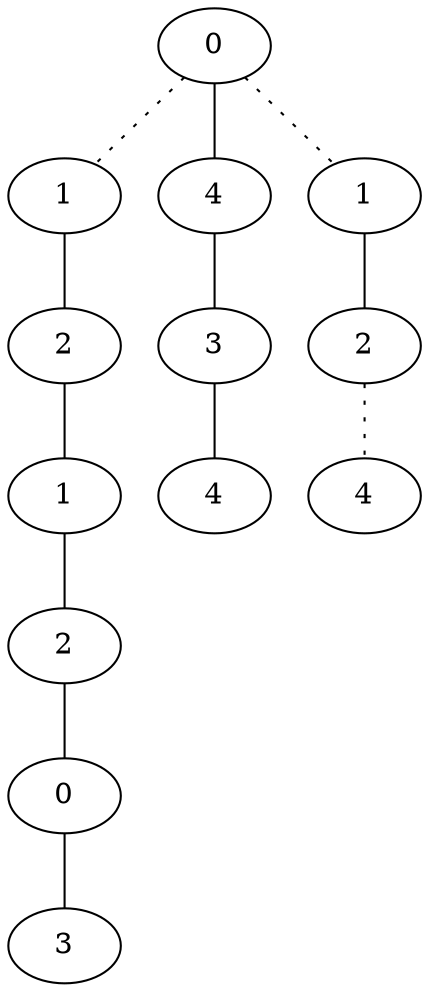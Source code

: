 graph {
a0[label=0];
a1[label=1];
a2[label=2];
a3[label=1];
a4[label=2];
a5[label=0];
a6[label=3];
a7[label=4];
a8[label=3];
a9[label=4];
a10[label=1];
a11[label=2];
a12[label=4];
a0 -- a1 [style=dotted];
a0 -- a7;
a0 -- a10 [style=dotted];
a1 -- a2;
a2 -- a3;
a3 -- a4;
a4 -- a5;
a5 -- a6;
a7 -- a8;
a8 -- a9;
a10 -- a11;
a11 -- a12 [style=dotted];
}
